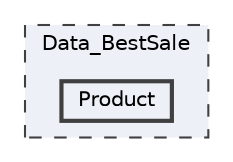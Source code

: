 digraph "Data_BestSale/Product"
{
 // LATEX_PDF_SIZE
  bgcolor="transparent";
  edge [fontname=Helvetica,fontsize=10,labelfontname=Helvetica,labelfontsize=10];
  node [fontname=Helvetica,fontsize=10,shape=box,height=0.2,width=0.4];
  compound=true
  subgraph clusterdir_fb5ffcdb35dde6f4739e4789f287a674 {
    graph [ bgcolor="#edf0f7", pencolor="grey25", label="Data_BestSale", fontname=Helvetica,fontsize=10 style="filled,dashed", URL="dir_fb5ffcdb35dde6f4739e4789f287a674.html",tooltip=""]
  dir_1c57ac0cf574fe3df91c21221fb46924 [label="Product", fillcolor="#edf0f7", color="grey25", style="filled,bold", URL="dir_1c57ac0cf574fe3df91c21221fb46924.html",tooltip=""];
  }
}
